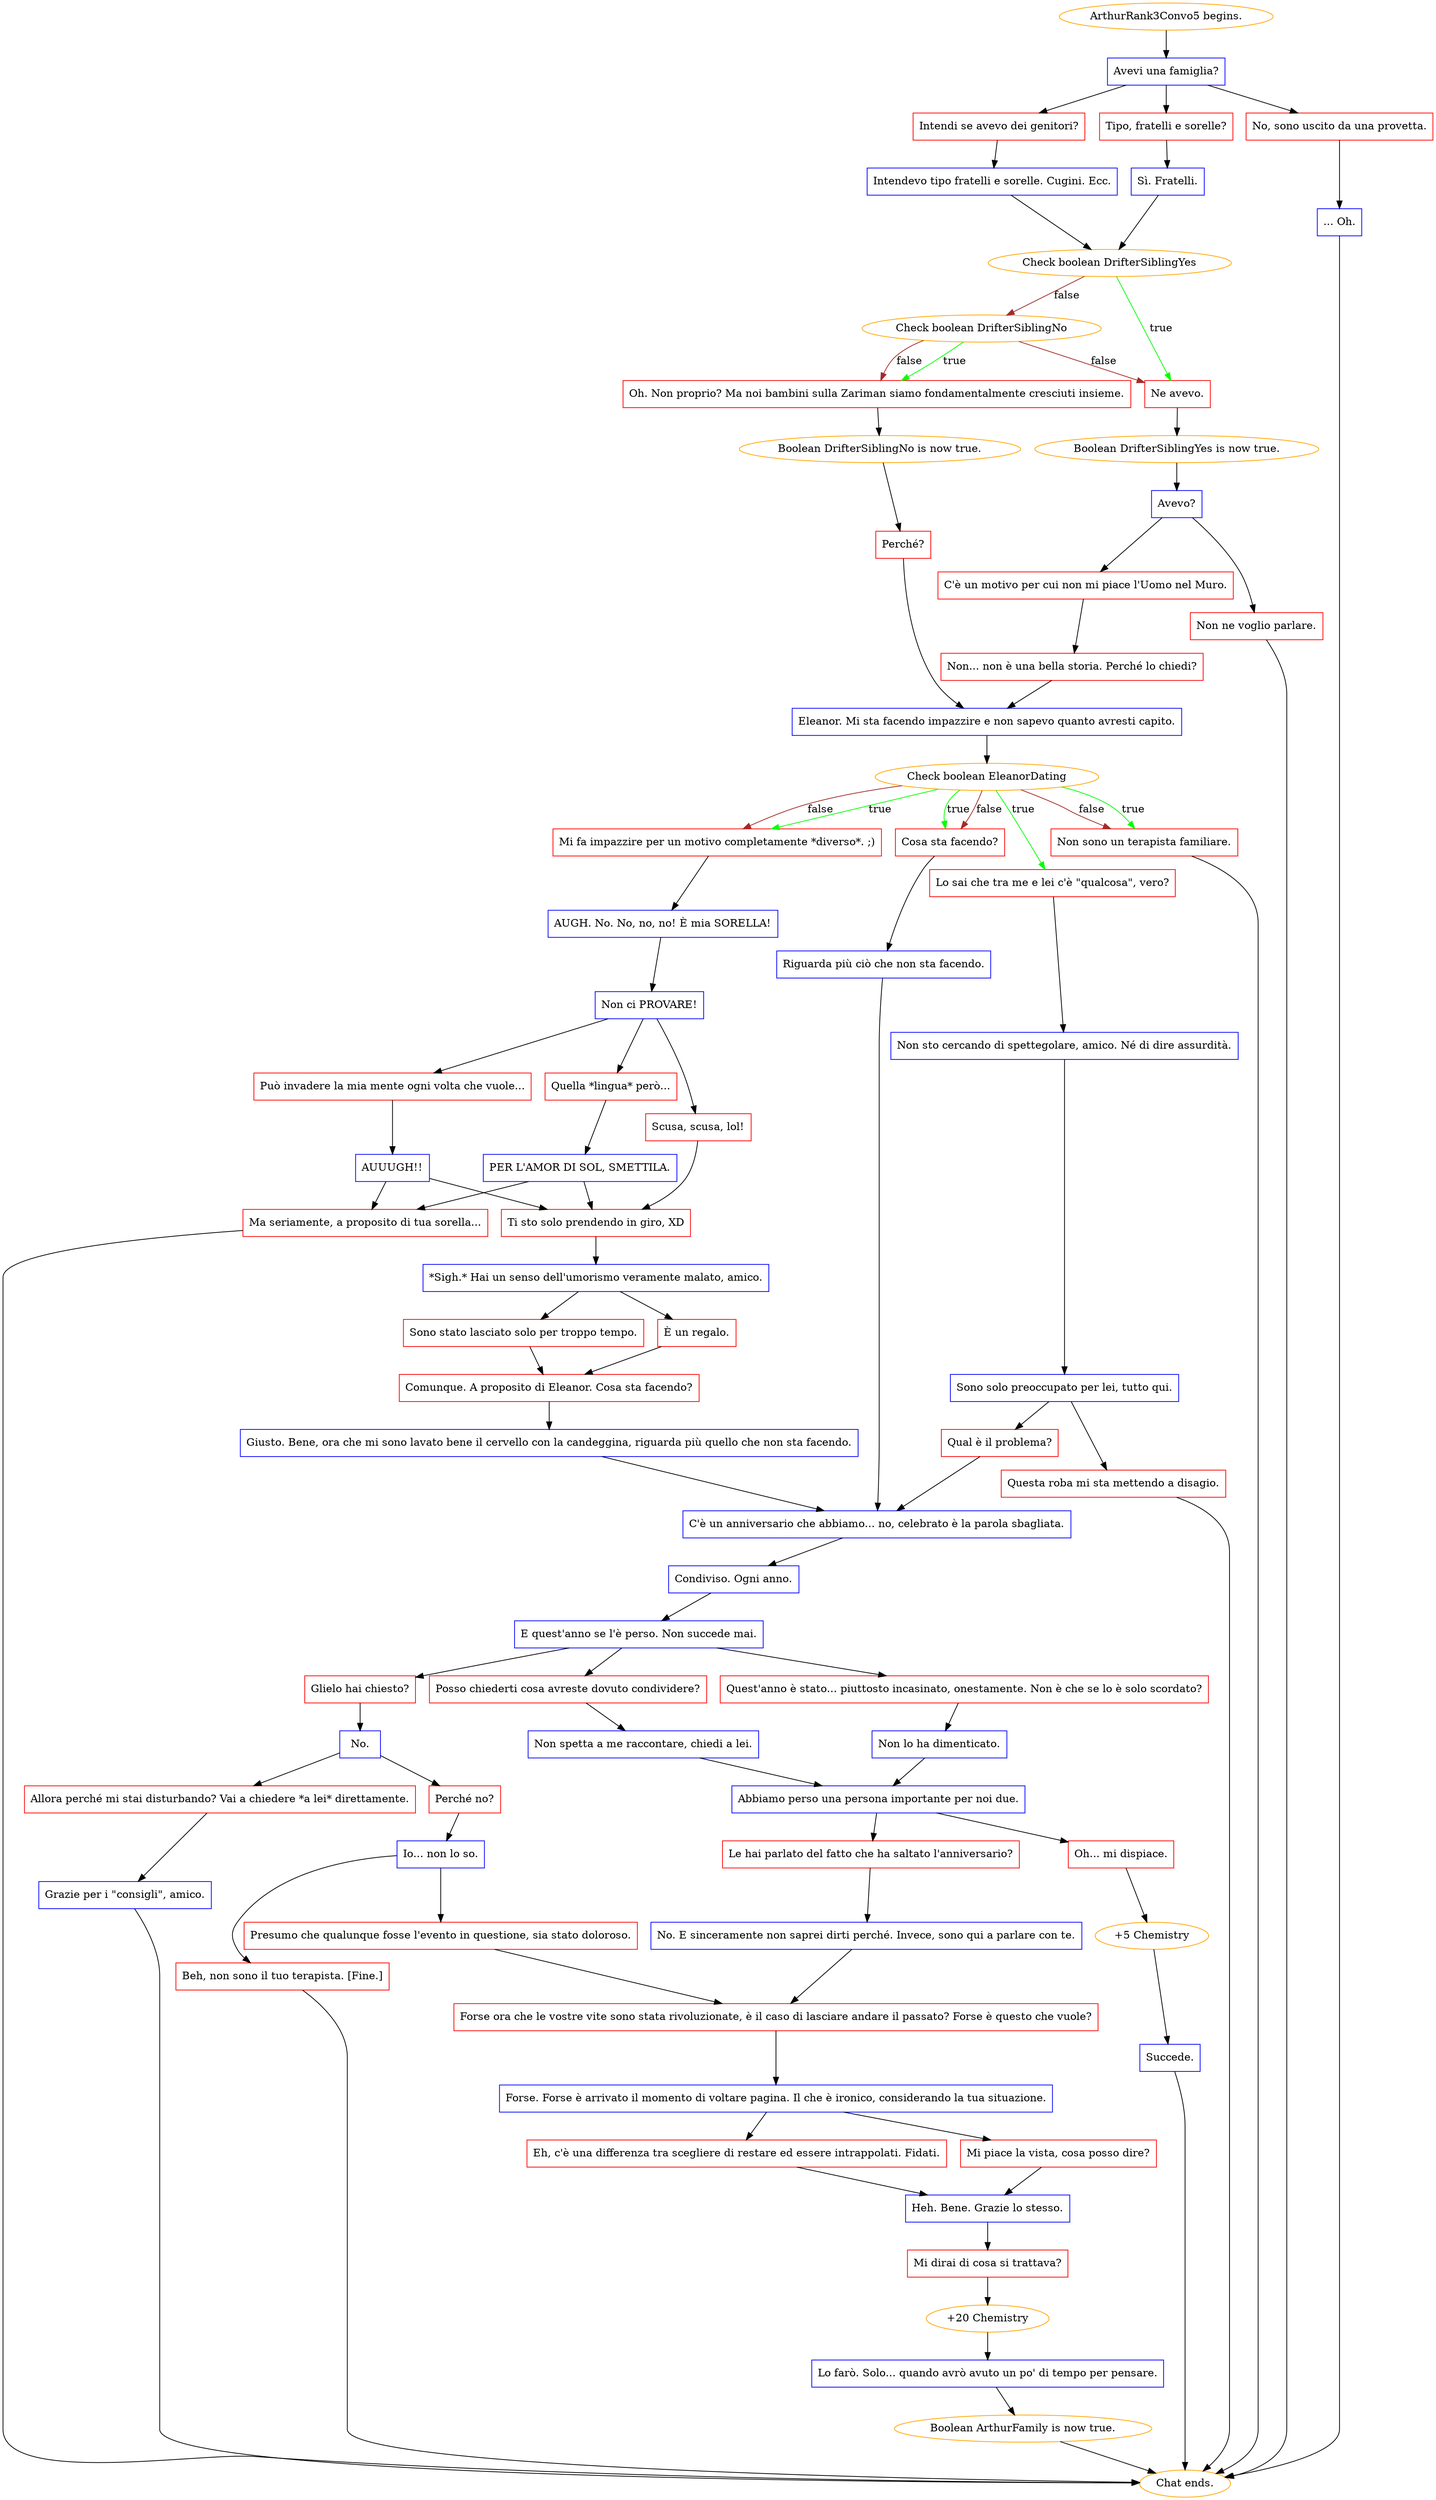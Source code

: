 digraph {
	"ArthurRank3Convo5 begins." [color=orange];
		"ArthurRank3Convo5 begins." -> j717545435;
	j717545435 [label="Avevi una famiglia?",shape=box,color=blue];
		j717545435 -> j1591238203;
		j717545435 -> j2671019120;
		j717545435 -> j1046460351;
	j1591238203 [label="Tipo, fratelli e sorelle?",shape=box,color=red];
		j1591238203 -> j912209902;
	j2671019120 [label="Intendi se avevo dei genitori?",shape=box,color=red];
		j2671019120 -> j1973798394;
	j1046460351 [label="No, sono uscito da una provetta.",shape=box,color=red];
		j1046460351 -> j2365126978;
	j912209902 [label="Sì. Fratelli.",shape=box,color=blue];
		j912209902 -> j4264579692;
	j1973798394 [label="Intendevo tipo fratelli e sorelle. Cugini. Ecc.",shape=box,color=blue];
		j1973798394 -> j4264579692;
	j2365126978 [label="... Oh.",shape=box,color=blue];
		j2365126978 -> "Chat ends.";
	j4264579692 [label="Check boolean DrifterSiblingYes",color=orange];
		j4264579692 -> j914469830 [label=true,color=green];
		j4264579692 -> j440642073 [label=false,color=brown];
	"Chat ends." [color=orange];
	j914469830 [label="Ne avevo.",shape=box,color=red];
		j914469830 -> j4239839960;
	j440642073 [label="Check boolean DrifterSiblingNo",color=orange];
		j440642073 -> j1935259014 [label=true,color=green];
		j440642073 -> j914469830 [label=false,color=brown];
		j440642073 -> j1935259014 [label=false,color=brown];
	j4239839960 [label="Boolean DrifterSiblingYes is now true.",color=orange];
		j4239839960 -> j3902267110;
	j1935259014 [label="Oh. Non proprio? Ma noi bambini sulla Zariman siamo fondamentalmente cresciuti insieme.",shape=box,color=red];
		j1935259014 -> j3531512734;
	j3902267110 [label="Avevo?",shape=box,color=blue];
		j3902267110 -> j2705569901;
		j3902267110 -> j1028262805;
	j3531512734 [label="Boolean DrifterSiblingNo is now true.",color=orange];
		j3531512734 -> j3321480284;
	j2705569901 [label="C'è un motivo per cui non mi piace l'Uomo nel Muro.",shape=box,color=red];
		j2705569901 -> j2649614184;
	j1028262805 [label="Non ne voglio parlare.",shape=box,color=red];
		j1028262805 -> "Chat ends.";
	j3321480284 [label="Perché?",shape=box,color=red];
		j3321480284 -> j2641518708;
	j2649614184 [label="Non... non è una bella storia. Perché lo chiedi?",shape=box,color=red];
		j2649614184 -> j2641518708;
	j2641518708 [label="Eleanor. Mi sta facendo impazzire e non sapevo quanto avresti capito.",shape=box,color=blue];
		j2641518708 -> j2603314524;
	j2603314524 [label="Check boolean EleanorDating",color=orange];
		j2603314524 -> j1247818631 [label=true,color=green];
		j2603314524 -> j3443141198 [label=true,color=green];
		j2603314524 -> j55168130 [label=true,color=green];
		j2603314524 -> j3191800823 [label=true,color=green];
		j2603314524 -> j3443141198 [label=false,color=brown];
		j2603314524 -> j55168130 [label=false,color=brown];
		j2603314524 -> j3191800823 [label=false,color=brown];
	j1247818631 [label="Lo sai che tra me e lei c'è \"qualcosa\", vero?",shape=box,color=red];
		j1247818631 -> j3029543620;
	j3443141198 [label="Cosa sta facendo?",shape=box,color=red];
		j3443141198 -> j992949964;
	j55168130 [label="Mi fa impazzire per un motivo completamente *diverso*. ;)",shape=box,color=red];
		j55168130 -> j986498581;
	j3191800823 [label="Non sono un terapista familiare.",shape=box,color=red];
		j3191800823 -> "Chat ends.";
	j3029543620 [label="Non sto cercando di spettegolare, amico. Né di dire assurdità.",shape=box,color=blue];
		j3029543620 -> j361352218;
	j992949964 [label="Riguarda più ciò che non sta facendo.",shape=box,color=blue];
		j992949964 -> j639781307;
	j986498581 [label="AUGH. No. No, no, no! È mia SORELLA!",shape=box,color=blue];
		j986498581 -> j3430554954;
	j361352218 [label="Sono solo preoccupato per lei, tutto qui.",shape=box,color=blue];
		j361352218 -> j2409891558;
		j361352218 -> j3460492614;
	j639781307 [label="C'è un anniversario che abbiamo... no, celebrato è la parola sbagliata.",shape=box,color=blue];
		j639781307 -> j383265407;
	j3430554954 [label="Non ci PROVARE!",shape=box,color=blue];
		j3430554954 -> j800456027;
		j3430554954 -> j3766570778;
		j3430554954 -> j1483665365;
	j2409891558 [label="Qual è il problema?",shape=box,color=red];
		j2409891558 -> j639781307;
	j3460492614 [label="Questa roba mi sta mettendo a disagio.",shape=box,color=red];
		j3460492614 -> "Chat ends.";
	j383265407 [label="Condiviso. Ogni anno.",shape=box,color=blue];
		j383265407 -> j4069284541;
	j800456027 [label="Scusa, scusa, lol!",shape=box,color=red];
		j800456027 -> j2929270479;
	j3766570778 [label="Quella *lingua* però...",shape=box,color=red];
		j3766570778 -> j3858197700;
	j1483665365 [label="Può invadere la mia mente ogni volta che vuole...",shape=box,color=red];
		j1483665365 -> j3644305675;
	j4069284541 [label="E quest'anno se l'è perso. Non succede mai.",shape=box,color=blue];
		j4069284541 -> j2753105240;
		j4069284541 -> j2509159715;
		j4069284541 -> j3976902419;
	j2929270479 [label="Ti sto solo prendendo in giro, XD",shape=box,color=red];
		j2929270479 -> j3773826343;
	j3858197700 [label="PER L'AMOR DI SOL, SMETTILA.",shape=box,color=blue];
		j3858197700 -> j315660290;
		j3858197700 -> j2929270479;
	j3644305675 [label="AUUUGH!!",shape=box,color=blue];
		j3644305675 -> j315660290;
		j3644305675 -> j2929270479;
	j2753105240 [label="Quest'anno è stato... piuttosto incasinato, onestamente. Non è che se lo è solo scordato?",shape=box,color=red];
		j2753105240 -> j1072240954;
	j2509159715 [label="Posso chiederti cosa avreste dovuto condividere?",shape=box,color=red];
		j2509159715 -> j4280535212;
	j3976902419 [label="Glielo hai chiesto?",shape=box,color=red];
		j3976902419 -> j1847396779;
	j3773826343 [label="*Sigh.* Hai un senso dell'umorismo veramente malato, amico.",shape=box,color=blue];
		j3773826343 -> j2023961395;
		j3773826343 -> j691987024;
	j315660290 [label="Ma seriamente, a proposito di tua sorella...",shape=box,color=red];
		j315660290 -> "Chat ends.";
	j1072240954 [label="Non lo ha dimenticato.",shape=box,color=blue];
		j1072240954 -> j3355737312;
	j4280535212 [label="Non spetta a me raccontare, chiedi a lei.",shape=box,color=blue];
		j4280535212 -> j3355737312;
	j1847396779 [label="No.",shape=box,color=blue];
		j1847396779 -> j3719116291;
		j1847396779 -> j2305761296;
	j2023961395 [label="Sono stato lasciato solo per troppo tempo.",shape=box,color=red];
		j2023961395 -> j3094677796;
	j691987024 [label="È un regalo.",shape=box,color=red];
		j691987024 -> j3094677796;
	j3355737312 [label="Abbiamo perso una persona importante per noi due.",shape=box,color=blue];
		j3355737312 -> j2911815814;
		j3355737312 -> j3213243694;
	j3719116291 [label="Perché no?",shape=box,color=red];
		j3719116291 -> j4272702695;
	j2305761296 [label="Allora perché mi stai disturbando? Vai a chiedere *a lei* direttamente.",shape=box,color=red];
		j2305761296 -> j2193100470;
	j3094677796 [label="Comunque. A proposito di Eleanor. Cosa sta facendo?",shape=box,color=red];
		j3094677796 -> j1377666874;
	j2911815814 [label="Le hai parlato del fatto che ha saltato l'anniversario?",shape=box,color=red];
		j2911815814 -> j1882187596;
	j3213243694 [label="Oh... mi dispiace.",shape=box,color=red];
		j3213243694 -> j521599014;
	j4272702695 [label="Io... non lo so.",shape=box,color=blue];
		j4272702695 -> j2039929571;
		j4272702695 -> j1651176760;
	j2193100470 [label="Grazie per i \"consigli\", amico.",shape=box,color=blue];
		j2193100470 -> "Chat ends.";
	j1377666874 [label="Giusto. Bene, ora che mi sono lavato bene il cervello con la candeggina, riguarda più quello che non sta facendo.",shape=box,color=blue];
		j1377666874 -> j639781307;
	j1882187596 [label="No. E sinceramente non saprei dirti perché. Invece, sono qui a parlare con te.",shape=box,color=blue];
		j1882187596 -> j195321530;
	j521599014 [label="+5 Chemistry",color=orange];
		j521599014 -> j2879242001;
	j2039929571 [label="Presumo che qualunque fosse l'evento in questione, sia stato doloroso.",shape=box,color=red];
		j2039929571 -> j195321530;
	j1651176760 [label="Beh, non sono il tuo terapista. [Fine.]",shape=box,color=red];
		j1651176760 -> "Chat ends.";
	j195321530 [label="Forse ora che le vostre vite sono stata rivoluzionate, è il caso di lasciare andare il passato? Forse è questo che vuole?",shape=box,color=red];
		j195321530 -> j2073954082;
	j2879242001 [label="Succede.",shape=box,color=blue];
		j2879242001 -> "Chat ends.";
	j2073954082 [label="Forse. Forse è arrivato il momento di voltare pagina. Il che è ironico, considerando la tua situazione.",shape=box,color=blue];
		j2073954082 -> j3846576196;
		j2073954082 -> j4222421210;
	j3846576196 [label="Eh, c'è una differenza tra scegliere di restare ed essere intrappolati. Fidati.",shape=box,color=red];
		j3846576196 -> j3831676109;
	j4222421210 [label="Mi piace la vista, cosa posso dire?",shape=box,color=red];
		j4222421210 -> j3831676109;
	j3831676109 [label="Heh. Bene. Grazie lo stesso.",shape=box,color=blue];
		j3831676109 -> j1977213537;
	j1977213537 [label="Mi dirai di cosa si trattava?",shape=box,color=red];
		j1977213537 -> j2074389133;
	j2074389133 [label="+20 Chemistry",color=orange];
		j2074389133 -> j2615085280;
	j2615085280 [label="Lo farò. Solo... quando avrò avuto un po' di tempo per pensare.",shape=box,color=blue];
		j2615085280 -> j390799925;
	j390799925 [label="Boolean ArthurFamily is now true.",color=orange];
		j390799925 -> "Chat ends.";
}